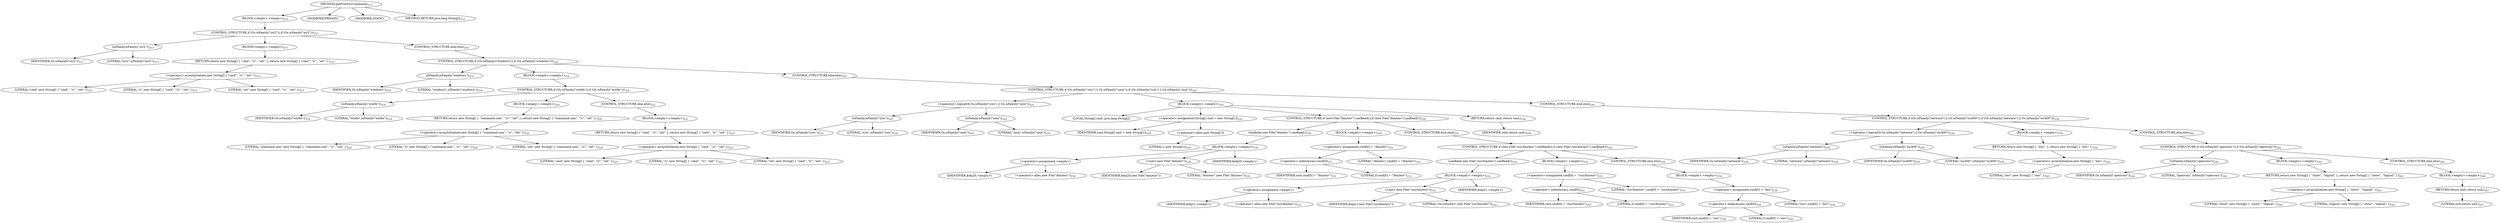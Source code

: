 digraph "getProcEnvCommand" {  
"494" [label = <(METHOD,getProcEnvCommand)<SUB>212</SUB>> ]
"495" [label = <(BLOCK,&lt;empty&gt;,&lt;empty&gt;)<SUB>212</SUB>> ]
"496" [label = <(CONTROL_STRUCTURE,if (Os.isFamily(&quot;os/2&quot;)),if (Os.isFamily(&quot;os/2&quot;)))<SUB>213</SUB>> ]
"497" [label = <(isFamily,isFamily(&quot;os/2&quot;))<SUB>213</SUB>> ]
"498" [label = <(IDENTIFIER,Os,isFamily(&quot;os/2&quot;))<SUB>213</SUB>> ]
"499" [label = <(LITERAL,&quot;os/2&quot;,isFamily(&quot;os/2&quot;))<SUB>213</SUB>> ]
"500" [label = <(BLOCK,&lt;empty&gt;,&lt;empty&gt;)<SUB>213</SUB>> ]
"501" [label = <(RETURN,return new String[] { &quot;cmd&quot;, &quot;/c&quot;, &quot;set&quot; };,return new String[] { &quot;cmd&quot;, &quot;/c&quot;, &quot;set&quot; };)<SUB>215</SUB>> ]
"502" [label = <(&lt;operator&gt;.arrayInitializer,new String[] { &quot;cmd&quot;, &quot;/c&quot;, &quot;set&quot; })<SUB>215</SUB>> ]
"503" [label = <(LITERAL,&quot;cmd&quot;,new String[] { &quot;cmd&quot;, &quot;/c&quot;, &quot;set&quot; })<SUB>215</SUB>> ]
"504" [label = <(LITERAL,&quot;/c&quot;,new String[] { &quot;cmd&quot;, &quot;/c&quot;, &quot;set&quot; })<SUB>215</SUB>> ]
"505" [label = <(LITERAL,&quot;set&quot;,new String[] { &quot;cmd&quot;, &quot;/c&quot;, &quot;set&quot; })<SUB>215</SUB>> ]
"506" [label = <(CONTROL_STRUCTURE,else,else)<SUB>216</SUB>> ]
"507" [label = <(CONTROL_STRUCTURE,if (Os.isFamily(&quot;windows&quot;)),if (Os.isFamily(&quot;windows&quot;)))<SUB>216</SUB>> ]
"508" [label = <(isFamily,isFamily(&quot;windows&quot;))<SUB>216</SUB>> ]
"509" [label = <(IDENTIFIER,Os,isFamily(&quot;windows&quot;))<SUB>216</SUB>> ]
"510" [label = <(LITERAL,&quot;windows&quot;,isFamily(&quot;windows&quot;))<SUB>216</SUB>> ]
"511" [label = <(BLOCK,&lt;empty&gt;,&lt;empty&gt;)<SUB>216</SUB>> ]
"512" [label = <(CONTROL_STRUCTURE,if (Os.isFamily(&quot;win9x&quot;)),if (Os.isFamily(&quot;win9x&quot;)))<SUB>218</SUB>> ]
"513" [label = <(isFamily,isFamily(&quot;win9x&quot;))<SUB>218</SUB>> ]
"514" [label = <(IDENTIFIER,Os,isFamily(&quot;win9x&quot;))<SUB>218</SUB>> ]
"515" [label = <(LITERAL,&quot;win9x&quot;,isFamily(&quot;win9x&quot;))<SUB>218</SUB>> ]
"516" [label = <(BLOCK,&lt;empty&gt;,&lt;empty&gt;)<SUB>218</SUB>> ]
"517" [label = <(RETURN,return new String[] { &quot;command.com&quot;, &quot;/c&quot;, &quot;set&quot; };,return new String[] { &quot;command.com&quot;, &quot;/c&quot;, &quot;set&quot; };)<SUB>220</SUB>> ]
"518" [label = <(&lt;operator&gt;.arrayInitializer,new String[] { &quot;command.com&quot;, &quot;/c&quot;, &quot;set&quot; })<SUB>220</SUB>> ]
"519" [label = <(LITERAL,&quot;command.com&quot;,new String[] { &quot;command.com&quot;, &quot;/c&quot;, &quot;set&quot; })<SUB>220</SUB>> ]
"520" [label = <(LITERAL,&quot;/c&quot;,new String[] { &quot;command.com&quot;, &quot;/c&quot;, &quot;set&quot; })<SUB>220</SUB>> ]
"521" [label = <(LITERAL,&quot;set&quot;,new String[] { &quot;command.com&quot;, &quot;/c&quot;, &quot;set&quot; })<SUB>220</SUB>> ]
"522" [label = <(CONTROL_STRUCTURE,else,else)<SUB>221</SUB>> ]
"523" [label = <(BLOCK,&lt;empty&gt;,&lt;empty&gt;)<SUB>221</SUB>> ]
"524" [label = <(RETURN,return new String[] { &quot;cmd&quot;, &quot;/c&quot;, &quot;set&quot; };,return new String[] { &quot;cmd&quot;, &quot;/c&quot;, &quot;set&quot; };)<SUB>223</SUB>> ]
"525" [label = <(&lt;operator&gt;.arrayInitializer,new String[] { &quot;cmd&quot;, &quot;/c&quot;, &quot;set&quot; })<SUB>223</SUB>> ]
"526" [label = <(LITERAL,&quot;cmd&quot;,new String[] { &quot;cmd&quot;, &quot;/c&quot;, &quot;set&quot; })<SUB>223</SUB>> ]
"527" [label = <(LITERAL,&quot;/c&quot;,new String[] { &quot;cmd&quot;, &quot;/c&quot;, &quot;set&quot; })<SUB>223</SUB>> ]
"528" [label = <(LITERAL,&quot;set&quot;,new String[] { &quot;cmd&quot;, &quot;/c&quot;, &quot;set&quot; })<SUB>223</SUB>> ]
"529" [label = <(CONTROL_STRUCTURE,else,else)<SUB>225</SUB>> ]
"530" [label = <(CONTROL_STRUCTURE,if (Os.isFamily(&quot;z/os&quot;) || Os.isFamily(&quot;unix&quot;)),if (Os.isFamily(&quot;z/os&quot;) || Os.isFamily(&quot;unix&quot;)))<SUB>225</SUB>> ]
"531" [label = <(&lt;operator&gt;.logicalOr,Os.isFamily(&quot;z/os&quot;) || Os.isFamily(&quot;unix&quot;))<SUB>225</SUB>> ]
"532" [label = <(isFamily,isFamily(&quot;z/os&quot;))<SUB>225</SUB>> ]
"533" [label = <(IDENTIFIER,Os,isFamily(&quot;z/os&quot;))<SUB>225</SUB>> ]
"534" [label = <(LITERAL,&quot;z/os&quot;,isFamily(&quot;z/os&quot;))<SUB>225</SUB>> ]
"535" [label = <(isFamily,isFamily(&quot;unix&quot;))<SUB>225</SUB>> ]
"536" [label = <(IDENTIFIER,Os,isFamily(&quot;unix&quot;))<SUB>225</SUB>> ]
"537" [label = <(LITERAL,&quot;unix&quot;,isFamily(&quot;unix&quot;))<SUB>225</SUB>> ]
"538" [label = <(BLOCK,&lt;empty&gt;,&lt;empty&gt;)<SUB>225</SUB>> ]
"539" [label = <(LOCAL,String[] cmd: java.lang.String[])> ]
"540" [label = <(&lt;operator&gt;.assignment,String[] cmd = new String[1])<SUB>229</SUB>> ]
"541" [label = <(IDENTIFIER,cmd,String[] cmd = new String[1])<SUB>229</SUB>> ]
"542" [label = <(&lt;operator&gt;.alloc,new String[1])> ]
"543" [label = <(LITERAL,1,new String[1])<SUB>229</SUB>> ]
"544" [label = <(CONTROL_STRUCTURE,if (new File(&quot;/bin/env&quot;).canRead()),if (new File(&quot;/bin/env&quot;).canRead()))<SUB>230</SUB>> ]
"545" [label = <(canRead,new File(&quot;/bin/env&quot;).canRead())<SUB>230</SUB>> ]
"546" [label = <(BLOCK,&lt;empty&gt;,&lt;empty&gt;)<SUB>230</SUB>> ]
"547" [label = <(&lt;operator&gt;.assignment,&lt;empty&gt;)> ]
"548" [label = <(IDENTIFIER,$obj20,&lt;empty&gt;)> ]
"549" [label = <(&lt;operator&gt;.alloc,new File(&quot;/bin/env&quot;))<SUB>230</SUB>> ]
"550" [label = <(&lt;init&gt;,new File(&quot;/bin/env&quot;))<SUB>230</SUB>> ]
"551" [label = <(IDENTIFIER,$obj20,new File(&quot;/bin/env&quot;))> ]
"552" [label = <(LITERAL,&quot;/bin/env&quot;,new File(&quot;/bin/env&quot;))<SUB>230</SUB>> ]
"553" [label = <(IDENTIFIER,$obj20,&lt;empty&gt;)> ]
"554" [label = <(BLOCK,&lt;empty&gt;,&lt;empty&gt;)<SUB>230</SUB>> ]
"555" [label = <(&lt;operator&gt;.assignment,cmd[0] = &quot;/bin/env&quot;)<SUB>231</SUB>> ]
"556" [label = <(&lt;operator&gt;.indexAccess,cmd[0])<SUB>231</SUB>> ]
"557" [label = <(IDENTIFIER,cmd,cmd[0] = &quot;/bin/env&quot;)<SUB>231</SUB>> ]
"558" [label = <(LITERAL,0,cmd[0] = &quot;/bin/env&quot;)<SUB>231</SUB>> ]
"559" [label = <(LITERAL,&quot;/bin/env&quot;,cmd[0] = &quot;/bin/env&quot;)<SUB>231</SUB>> ]
"560" [label = <(CONTROL_STRUCTURE,else,else)<SUB>232</SUB>> ]
"561" [label = <(CONTROL_STRUCTURE,if (new File(&quot;/usr/bin/env&quot;).canRead()),if (new File(&quot;/usr/bin/env&quot;).canRead()))<SUB>232</SUB>> ]
"562" [label = <(canRead,new File(&quot;/usr/bin/env&quot;).canRead())<SUB>232</SUB>> ]
"563" [label = <(BLOCK,&lt;empty&gt;,&lt;empty&gt;)<SUB>232</SUB>> ]
"564" [label = <(&lt;operator&gt;.assignment,&lt;empty&gt;)> ]
"565" [label = <(IDENTIFIER,$obj21,&lt;empty&gt;)> ]
"566" [label = <(&lt;operator&gt;.alloc,new File(&quot;/usr/bin/env&quot;))<SUB>232</SUB>> ]
"567" [label = <(&lt;init&gt;,new File(&quot;/usr/bin/env&quot;))<SUB>232</SUB>> ]
"568" [label = <(IDENTIFIER,$obj21,new File(&quot;/usr/bin/env&quot;))> ]
"569" [label = <(LITERAL,&quot;/usr/bin/env&quot;,new File(&quot;/usr/bin/env&quot;))<SUB>232</SUB>> ]
"570" [label = <(IDENTIFIER,$obj21,&lt;empty&gt;)> ]
"571" [label = <(BLOCK,&lt;empty&gt;,&lt;empty&gt;)<SUB>232</SUB>> ]
"572" [label = <(&lt;operator&gt;.assignment,cmd[0] = &quot;/usr/bin/env&quot;)<SUB>233</SUB>> ]
"573" [label = <(&lt;operator&gt;.indexAccess,cmd[0])<SUB>233</SUB>> ]
"574" [label = <(IDENTIFIER,cmd,cmd[0] = &quot;/usr/bin/env&quot;)<SUB>233</SUB>> ]
"575" [label = <(LITERAL,0,cmd[0] = &quot;/usr/bin/env&quot;)<SUB>233</SUB>> ]
"576" [label = <(LITERAL,&quot;/usr/bin/env&quot;,cmd[0] = &quot;/usr/bin/env&quot;)<SUB>233</SUB>> ]
"577" [label = <(CONTROL_STRUCTURE,else,else)<SUB>234</SUB>> ]
"578" [label = <(BLOCK,&lt;empty&gt;,&lt;empty&gt;)<SUB>234</SUB>> ]
"579" [label = <(&lt;operator&gt;.assignment,cmd[0] = &quot;env&quot;)<SUB>236</SUB>> ]
"580" [label = <(&lt;operator&gt;.indexAccess,cmd[0])<SUB>236</SUB>> ]
"581" [label = <(IDENTIFIER,cmd,cmd[0] = &quot;env&quot;)<SUB>236</SUB>> ]
"582" [label = <(LITERAL,0,cmd[0] = &quot;env&quot;)<SUB>236</SUB>> ]
"583" [label = <(LITERAL,&quot;env&quot;,cmd[0] = &quot;env&quot;)<SUB>236</SUB>> ]
"584" [label = <(RETURN,return cmd;,return cmd;)<SUB>238</SUB>> ]
"585" [label = <(IDENTIFIER,cmd,return cmd;)<SUB>238</SUB>> ]
"586" [label = <(CONTROL_STRUCTURE,else,else)<SUB>239</SUB>> ]
"587" [label = <(CONTROL_STRUCTURE,if (Os.isFamily(&quot;netware&quot;) || Os.isFamily(&quot;os/400&quot;)),if (Os.isFamily(&quot;netware&quot;) || Os.isFamily(&quot;os/400&quot;)))<SUB>239</SUB>> ]
"588" [label = <(&lt;operator&gt;.logicalOr,Os.isFamily(&quot;netware&quot;) || Os.isFamily(&quot;os/400&quot;))<SUB>239</SUB>> ]
"589" [label = <(isFamily,isFamily(&quot;netware&quot;))<SUB>239</SUB>> ]
"590" [label = <(IDENTIFIER,Os,isFamily(&quot;netware&quot;))<SUB>239</SUB>> ]
"591" [label = <(LITERAL,&quot;netware&quot;,isFamily(&quot;netware&quot;))<SUB>239</SUB>> ]
"592" [label = <(isFamily,isFamily(&quot;os/400&quot;))<SUB>239</SUB>> ]
"593" [label = <(IDENTIFIER,Os,isFamily(&quot;os/400&quot;))<SUB>239</SUB>> ]
"594" [label = <(LITERAL,&quot;os/400&quot;,isFamily(&quot;os/400&quot;))<SUB>239</SUB>> ]
"595" [label = <(BLOCK,&lt;empty&gt;,&lt;empty&gt;)<SUB>239</SUB>> ]
"596" [label = <(RETURN,return new String[] { &quot;env&quot; };,return new String[] { &quot;env&quot; };)<SUB>241</SUB>> ]
"597" [label = <(&lt;operator&gt;.arrayInitializer,new String[] { &quot;env&quot; })<SUB>241</SUB>> ]
"598" [label = <(LITERAL,&quot;env&quot;,new String[] { &quot;env&quot; })<SUB>241</SUB>> ]
"599" [label = <(CONTROL_STRUCTURE,else,else)<SUB>242</SUB>> ]
"600" [label = <(CONTROL_STRUCTURE,if (Os.isFamily(&quot;openvms&quot;)),if (Os.isFamily(&quot;openvms&quot;)))<SUB>242</SUB>> ]
"601" [label = <(isFamily,isFamily(&quot;openvms&quot;))<SUB>242</SUB>> ]
"602" [label = <(IDENTIFIER,Os,isFamily(&quot;openvms&quot;))<SUB>242</SUB>> ]
"603" [label = <(LITERAL,&quot;openvms&quot;,isFamily(&quot;openvms&quot;))<SUB>242</SUB>> ]
"604" [label = <(BLOCK,&lt;empty&gt;,&lt;empty&gt;)<SUB>242</SUB>> ]
"605" [label = <(RETURN,return new String[] { &quot;show&quot;, &quot;logical&quot; };,return new String[] { &quot;show&quot;, &quot;logical&quot; };)<SUB>243</SUB>> ]
"606" [label = <(&lt;operator&gt;.arrayInitializer,new String[] { &quot;show&quot;, &quot;logical&quot; })<SUB>243</SUB>> ]
"607" [label = <(LITERAL,&quot;show&quot;,new String[] { &quot;show&quot;, &quot;logical&quot; })<SUB>243</SUB>> ]
"608" [label = <(LITERAL,&quot;logical&quot;,new String[] { &quot;show&quot;, &quot;logical&quot; })<SUB>243</SUB>> ]
"609" [label = <(CONTROL_STRUCTURE,else,else)<SUB>244</SUB>> ]
"610" [label = <(BLOCK,&lt;empty&gt;,&lt;empty&gt;)<SUB>244</SUB>> ]
"611" [label = <(RETURN,return null;,return null;)<SUB>247</SUB>> ]
"612" [label = <(LITERAL,null,return null;)<SUB>247</SUB>> ]
"613" [label = <(MODIFIER,PRIVATE)> ]
"614" [label = <(MODIFIER,STATIC)> ]
"615" [label = <(METHOD_RETURN,java.lang.String[])<SUB>212</SUB>> ]
  "494" -> "495" 
  "494" -> "613" 
  "494" -> "614" 
  "494" -> "615" 
  "495" -> "496" 
  "496" -> "497" 
  "496" -> "500" 
  "496" -> "506" 
  "497" -> "498" 
  "497" -> "499" 
  "500" -> "501" 
  "501" -> "502" 
  "502" -> "503" 
  "502" -> "504" 
  "502" -> "505" 
  "506" -> "507" 
  "507" -> "508" 
  "507" -> "511" 
  "507" -> "529" 
  "508" -> "509" 
  "508" -> "510" 
  "511" -> "512" 
  "512" -> "513" 
  "512" -> "516" 
  "512" -> "522" 
  "513" -> "514" 
  "513" -> "515" 
  "516" -> "517" 
  "517" -> "518" 
  "518" -> "519" 
  "518" -> "520" 
  "518" -> "521" 
  "522" -> "523" 
  "523" -> "524" 
  "524" -> "525" 
  "525" -> "526" 
  "525" -> "527" 
  "525" -> "528" 
  "529" -> "530" 
  "530" -> "531" 
  "530" -> "538" 
  "530" -> "586" 
  "531" -> "532" 
  "531" -> "535" 
  "532" -> "533" 
  "532" -> "534" 
  "535" -> "536" 
  "535" -> "537" 
  "538" -> "539" 
  "538" -> "540" 
  "538" -> "544" 
  "538" -> "584" 
  "540" -> "541" 
  "540" -> "542" 
  "542" -> "543" 
  "544" -> "545" 
  "544" -> "554" 
  "544" -> "560" 
  "545" -> "546" 
  "546" -> "547" 
  "546" -> "550" 
  "546" -> "553" 
  "547" -> "548" 
  "547" -> "549" 
  "550" -> "551" 
  "550" -> "552" 
  "554" -> "555" 
  "555" -> "556" 
  "555" -> "559" 
  "556" -> "557" 
  "556" -> "558" 
  "560" -> "561" 
  "561" -> "562" 
  "561" -> "571" 
  "561" -> "577" 
  "562" -> "563" 
  "563" -> "564" 
  "563" -> "567" 
  "563" -> "570" 
  "564" -> "565" 
  "564" -> "566" 
  "567" -> "568" 
  "567" -> "569" 
  "571" -> "572" 
  "572" -> "573" 
  "572" -> "576" 
  "573" -> "574" 
  "573" -> "575" 
  "577" -> "578" 
  "578" -> "579" 
  "579" -> "580" 
  "579" -> "583" 
  "580" -> "581" 
  "580" -> "582" 
  "584" -> "585" 
  "586" -> "587" 
  "587" -> "588" 
  "587" -> "595" 
  "587" -> "599" 
  "588" -> "589" 
  "588" -> "592" 
  "589" -> "590" 
  "589" -> "591" 
  "592" -> "593" 
  "592" -> "594" 
  "595" -> "596" 
  "596" -> "597" 
  "597" -> "598" 
  "599" -> "600" 
  "600" -> "601" 
  "600" -> "604" 
  "600" -> "609" 
  "601" -> "602" 
  "601" -> "603" 
  "604" -> "605" 
  "605" -> "606" 
  "606" -> "607" 
  "606" -> "608" 
  "609" -> "610" 
  "610" -> "611" 
  "611" -> "612" 
}
